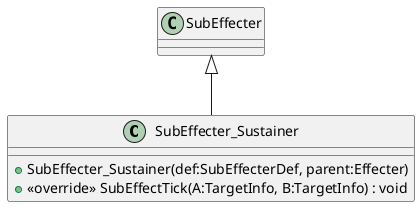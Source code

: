@startuml
class SubEffecter_Sustainer {
    + SubEffecter_Sustainer(def:SubEffecterDef, parent:Effecter)
    + <<override>> SubEffectTick(A:TargetInfo, B:TargetInfo) : void
}
SubEffecter <|-- SubEffecter_Sustainer
@enduml
